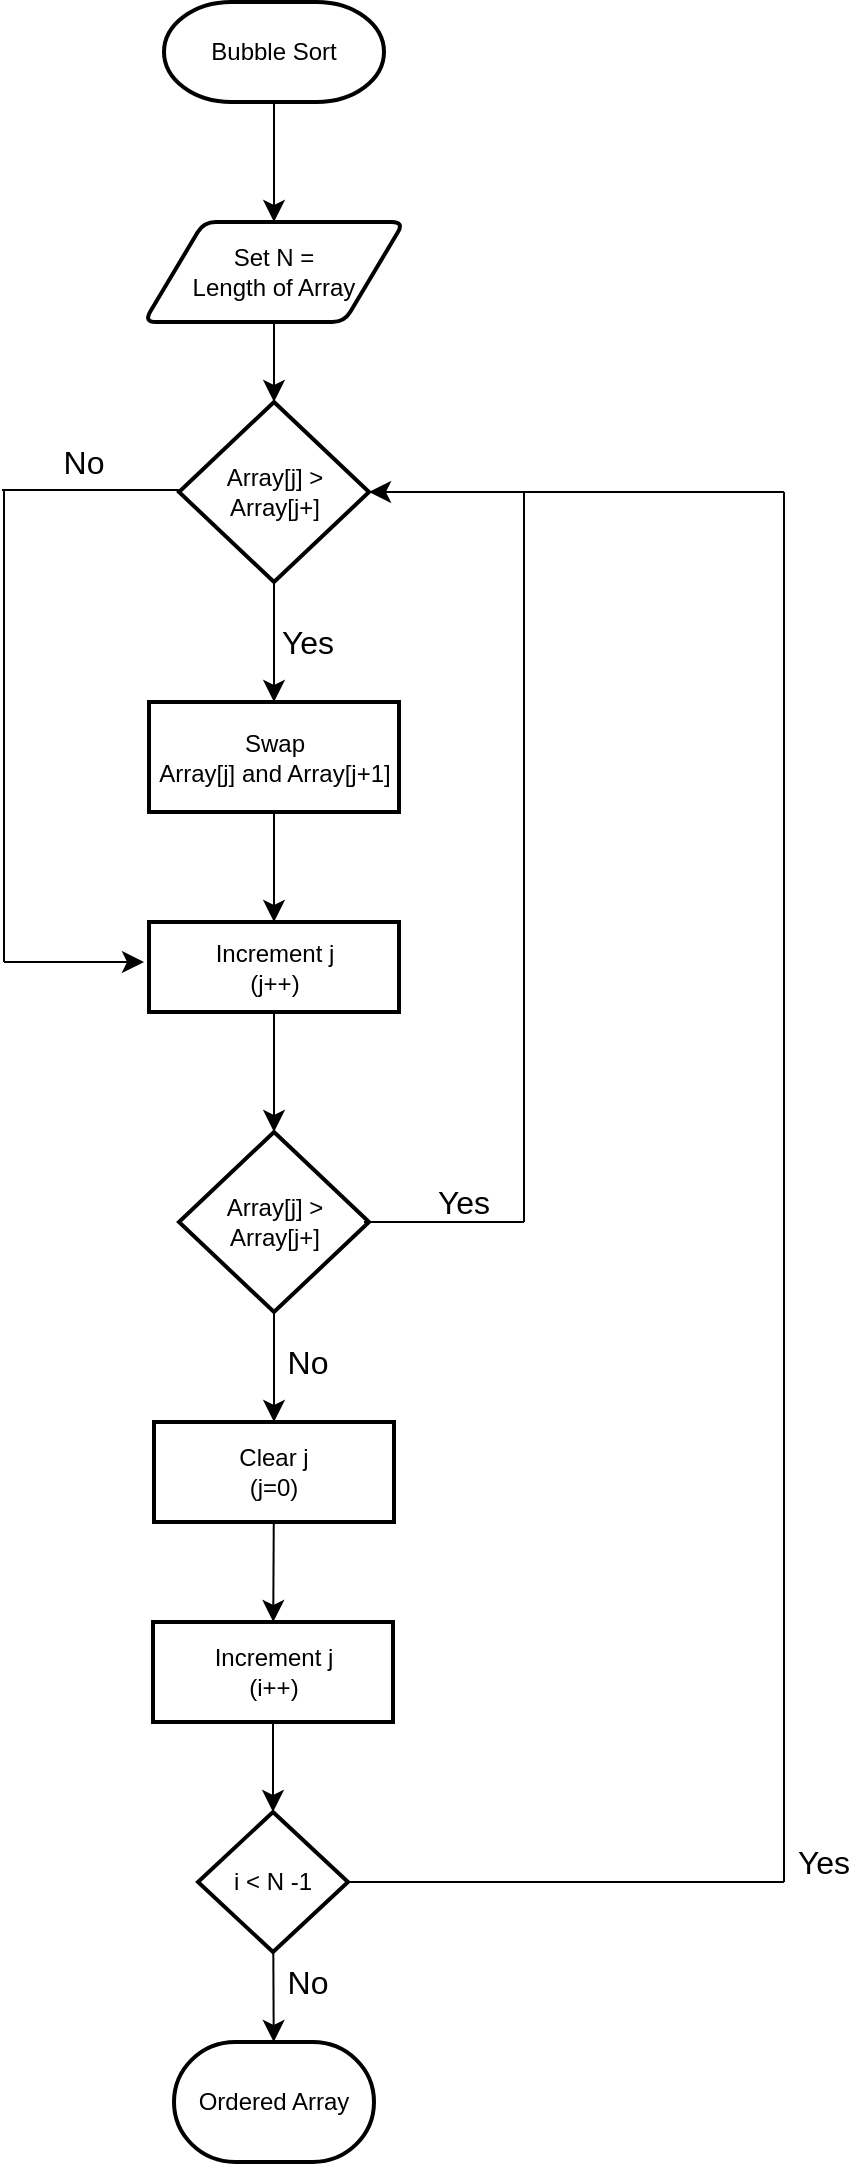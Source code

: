 <mxfile version="28.1.2">
  <diagram id="C5RBs43oDa-KdzZeNtuy" name="Page-1">
    <mxGraphModel dx="788" dy="397" grid="1" gridSize="10" guides="1" tooltips="1" connect="1" arrows="1" fold="1" page="1" pageScale="1" pageWidth="827" pageHeight="1169" math="0" shadow="0">
      <root>
        <mxCell id="WIyWlLk6GJQsqaUBKTNV-0" />
        <mxCell id="WIyWlLk6GJQsqaUBKTNV-1" parent="WIyWlLk6GJQsqaUBKTNV-0" />
        <mxCell id="VLpvEEur3faFHZ67MNwe-2" style="edgeStyle=none;curved=1;rounded=0;orthogonalLoop=1;jettySize=auto;html=1;entryX=0.5;entryY=0;entryDx=0;entryDy=0;fontSize=12;startSize=8;endSize=8;" edge="1" parent="WIyWlLk6GJQsqaUBKTNV-1" source="VLpvEEur3faFHZ67MNwe-0" target="VLpvEEur3faFHZ67MNwe-1">
          <mxGeometry relative="1" as="geometry" />
        </mxCell>
        <mxCell id="VLpvEEur3faFHZ67MNwe-0" value="Bubble Sort" style="strokeWidth=2;html=1;shape=mxgraph.flowchart.terminator;whiteSpace=wrap;" vertex="1" parent="WIyWlLk6GJQsqaUBKTNV-1">
          <mxGeometry x="330" y="40" width="110" height="50" as="geometry" />
        </mxCell>
        <mxCell id="VLpvEEur3faFHZ67MNwe-1" value="Set N =&lt;div&gt;Length of Array&lt;/div&gt;" style="shape=parallelogram;html=1;strokeWidth=2;perimeter=parallelogramPerimeter;whiteSpace=wrap;rounded=1;arcSize=12;size=0.23;" vertex="1" parent="WIyWlLk6GJQsqaUBKTNV-1">
          <mxGeometry x="320" y="150" width="130" height="50" as="geometry" />
        </mxCell>
        <mxCell id="VLpvEEur3faFHZ67MNwe-6" value="" style="edgeStyle=none;curved=1;rounded=0;orthogonalLoop=1;jettySize=auto;html=1;fontSize=12;startSize=8;endSize=8;" edge="1" parent="WIyWlLk6GJQsqaUBKTNV-1" source="VLpvEEur3faFHZ67MNwe-3" target="VLpvEEur3faFHZ67MNwe-5">
          <mxGeometry relative="1" as="geometry" />
        </mxCell>
        <mxCell id="VLpvEEur3faFHZ67MNwe-3" value="Array[j] &amp;gt;&lt;div&gt;Array[j+]&lt;/div&gt;" style="strokeWidth=2;html=1;shape=mxgraph.flowchart.decision;whiteSpace=wrap;" vertex="1" parent="WIyWlLk6GJQsqaUBKTNV-1">
          <mxGeometry x="337.5" y="240" width="95" height="90" as="geometry" />
        </mxCell>
        <mxCell id="VLpvEEur3faFHZ67MNwe-4" style="edgeStyle=none;curved=1;rounded=0;orthogonalLoop=1;jettySize=auto;html=1;exitX=0.5;exitY=1;exitDx=0;exitDy=0;entryX=0.5;entryY=0;entryDx=0;entryDy=0;entryPerimeter=0;fontSize=12;startSize=8;endSize=8;" edge="1" parent="WIyWlLk6GJQsqaUBKTNV-1" source="VLpvEEur3faFHZ67MNwe-1" target="VLpvEEur3faFHZ67MNwe-3">
          <mxGeometry relative="1" as="geometry" />
        </mxCell>
        <mxCell id="VLpvEEur3faFHZ67MNwe-8" value="" style="edgeStyle=none;curved=1;rounded=0;orthogonalLoop=1;jettySize=auto;html=1;fontSize=12;startSize=8;endSize=8;" edge="1" parent="WIyWlLk6GJQsqaUBKTNV-1" source="VLpvEEur3faFHZ67MNwe-5" target="VLpvEEur3faFHZ67MNwe-7">
          <mxGeometry relative="1" as="geometry" />
        </mxCell>
        <mxCell id="VLpvEEur3faFHZ67MNwe-5" value="Swap&lt;div&gt;Array[j] and Array[j+1]&lt;/div&gt;" style="whiteSpace=wrap;html=1;strokeWidth=2;" vertex="1" parent="WIyWlLk6GJQsqaUBKTNV-1">
          <mxGeometry x="322.5" y="390" width="125" height="55" as="geometry" />
        </mxCell>
        <mxCell id="VLpvEEur3faFHZ67MNwe-51" value="" style="edgeStyle=none;curved=1;rounded=0;orthogonalLoop=1;jettySize=auto;html=1;fontSize=12;startSize=8;endSize=8;" edge="1" parent="WIyWlLk6GJQsqaUBKTNV-1" source="VLpvEEur3faFHZ67MNwe-7" target="VLpvEEur3faFHZ67MNwe-9">
          <mxGeometry relative="1" as="geometry" />
        </mxCell>
        <mxCell id="VLpvEEur3faFHZ67MNwe-7" value="Increment j&lt;div&gt;(j++)&lt;/div&gt;" style="whiteSpace=wrap;html=1;strokeWidth=2;" vertex="1" parent="WIyWlLk6GJQsqaUBKTNV-1">
          <mxGeometry x="322.5" y="500" width="125" height="45" as="geometry" />
        </mxCell>
        <mxCell id="VLpvEEur3faFHZ67MNwe-37" value="" style="edgeStyle=none;curved=1;rounded=0;orthogonalLoop=1;jettySize=auto;html=1;fontSize=12;startSize=8;endSize=8;" edge="1" parent="WIyWlLk6GJQsqaUBKTNV-1" source="VLpvEEur3faFHZ67MNwe-9" target="VLpvEEur3faFHZ67MNwe-36">
          <mxGeometry relative="1" as="geometry" />
        </mxCell>
        <mxCell id="VLpvEEur3faFHZ67MNwe-9" value="Array[j] &amp;gt;&lt;div&gt;Array[j+]&lt;/div&gt;" style="strokeWidth=2;html=1;shape=mxgraph.flowchart.decision;whiteSpace=wrap;" vertex="1" parent="WIyWlLk6GJQsqaUBKTNV-1">
          <mxGeometry x="337.5" y="605" width="95" height="90" as="geometry" />
        </mxCell>
        <mxCell id="VLpvEEur3faFHZ67MNwe-27" value="" style="endArrow=none;html=1;rounded=0;fontSize=12;startSize=8;endSize=8;curved=1;" edge="1" parent="WIyWlLk6GJQsqaUBKTNV-1">
          <mxGeometry width="50" height="50" relative="1" as="geometry">
            <mxPoint x="249" y="284" as="sourcePoint" />
            <mxPoint x="339" y="284" as="targetPoint" />
          </mxGeometry>
        </mxCell>
        <mxCell id="VLpvEEur3faFHZ67MNwe-28" value="" style="endArrow=none;html=1;rounded=0;fontSize=12;startSize=8;endSize=8;curved=1;" edge="1" parent="WIyWlLk6GJQsqaUBKTNV-1">
          <mxGeometry width="50" height="50" relative="1" as="geometry">
            <mxPoint x="250" y="520" as="sourcePoint" />
            <mxPoint x="250" y="284" as="targetPoint" />
          </mxGeometry>
        </mxCell>
        <mxCell id="VLpvEEur3faFHZ67MNwe-30" value="" style="endArrow=classic;html=1;rounded=0;fontSize=12;startSize=8;endSize=8;curved=1;" edge="1" parent="WIyWlLk6GJQsqaUBKTNV-1">
          <mxGeometry width="50" height="50" relative="1" as="geometry">
            <mxPoint x="250" y="520" as="sourcePoint" />
            <mxPoint x="320" y="520" as="targetPoint" />
          </mxGeometry>
        </mxCell>
        <mxCell id="VLpvEEur3faFHZ67MNwe-32" value="" style="endArrow=none;html=1;rounded=0;fontSize=12;startSize=8;endSize=8;curved=1;" edge="1" parent="WIyWlLk6GJQsqaUBKTNV-1">
          <mxGeometry width="50" height="50" relative="1" as="geometry">
            <mxPoint x="510" y="650" as="sourcePoint" />
            <mxPoint x="510" y="285" as="targetPoint" />
          </mxGeometry>
        </mxCell>
        <mxCell id="VLpvEEur3faFHZ67MNwe-34" value="" style="endArrow=classic;html=1;rounded=0;fontSize=12;startSize=8;endSize=8;curved=1;entryX=1;entryY=0.5;entryDx=0;entryDy=0;entryPerimeter=0;" edge="1" parent="WIyWlLk6GJQsqaUBKTNV-1" target="VLpvEEur3faFHZ67MNwe-3">
          <mxGeometry width="50" height="50" relative="1" as="geometry">
            <mxPoint x="640" y="285" as="sourcePoint" />
            <mxPoint x="690" y="230" as="targetPoint" />
          </mxGeometry>
        </mxCell>
        <mxCell id="VLpvEEur3faFHZ67MNwe-35" value="" style="endArrow=none;html=1;rounded=0;fontSize=12;startSize=8;endSize=8;curved=1;" edge="1" parent="WIyWlLk6GJQsqaUBKTNV-1">
          <mxGeometry width="50" height="50" relative="1" as="geometry">
            <mxPoint x="430" y="650" as="sourcePoint" />
            <mxPoint x="510" y="650" as="targetPoint" />
          </mxGeometry>
        </mxCell>
        <mxCell id="VLpvEEur3faFHZ67MNwe-39" value="" style="edgeStyle=none;curved=1;rounded=0;orthogonalLoop=1;jettySize=auto;html=1;fontSize=12;startSize=8;endSize=8;" edge="1" parent="WIyWlLk6GJQsqaUBKTNV-1" source="VLpvEEur3faFHZ67MNwe-36" target="VLpvEEur3faFHZ67MNwe-38">
          <mxGeometry relative="1" as="geometry" />
        </mxCell>
        <mxCell id="VLpvEEur3faFHZ67MNwe-36" value="Clear j&lt;div&gt;(j=0)&lt;/div&gt;" style="whiteSpace=wrap;html=1;strokeWidth=2;" vertex="1" parent="WIyWlLk6GJQsqaUBKTNV-1">
          <mxGeometry x="325" y="750" width="120" height="50" as="geometry" />
        </mxCell>
        <mxCell id="VLpvEEur3faFHZ67MNwe-41" value="" style="edgeStyle=none;curved=1;rounded=0;orthogonalLoop=1;jettySize=auto;html=1;fontSize=12;startSize=8;endSize=8;" edge="1" parent="WIyWlLk6GJQsqaUBKTNV-1" source="VLpvEEur3faFHZ67MNwe-38" target="VLpvEEur3faFHZ67MNwe-40">
          <mxGeometry relative="1" as="geometry" />
        </mxCell>
        <mxCell id="VLpvEEur3faFHZ67MNwe-38" value="Increment j&lt;div&gt;(i++)&lt;/div&gt;" style="whiteSpace=wrap;html=1;strokeWidth=2;" vertex="1" parent="WIyWlLk6GJQsqaUBKTNV-1">
          <mxGeometry x="324.5" y="850" width="120" height="50" as="geometry" />
        </mxCell>
        <mxCell id="VLpvEEur3faFHZ67MNwe-45" value="" style="edgeStyle=none;curved=1;rounded=0;orthogonalLoop=1;jettySize=auto;html=1;fontSize=12;startSize=8;endSize=8;" edge="1" parent="WIyWlLk6GJQsqaUBKTNV-1" source="VLpvEEur3faFHZ67MNwe-40" target="VLpvEEur3faFHZ67MNwe-44">
          <mxGeometry relative="1" as="geometry" />
        </mxCell>
        <mxCell id="VLpvEEur3faFHZ67MNwe-40" value="i &amp;lt; N -1" style="rhombus;whiteSpace=wrap;html=1;strokeWidth=2;" vertex="1" parent="WIyWlLk6GJQsqaUBKTNV-1">
          <mxGeometry x="347" y="945" width="75" height="70" as="geometry" />
        </mxCell>
        <mxCell id="VLpvEEur3faFHZ67MNwe-44" value="Ordered Array" style="strokeWidth=2;html=1;shape=mxgraph.flowchart.terminator;whiteSpace=wrap;" vertex="1" parent="WIyWlLk6GJQsqaUBKTNV-1">
          <mxGeometry x="335" y="1060" width="100" height="60" as="geometry" />
        </mxCell>
        <mxCell id="VLpvEEur3faFHZ67MNwe-46" value="" style="endArrow=none;html=1;rounded=0;fontSize=12;startSize=8;endSize=8;curved=1;" edge="1" parent="WIyWlLk6GJQsqaUBKTNV-1">
          <mxGeometry width="50" height="50" relative="1" as="geometry">
            <mxPoint x="421" y="980" as="sourcePoint" />
            <mxPoint x="640" y="980" as="targetPoint" />
          </mxGeometry>
        </mxCell>
        <mxCell id="VLpvEEur3faFHZ67MNwe-47" value="" style="endArrow=none;html=1;rounded=0;fontSize=12;startSize=8;endSize=8;curved=1;" edge="1" parent="WIyWlLk6GJQsqaUBKTNV-1">
          <mxGeometry width="50" height="50" relative="1" as="geometry">
            <mxPoint x="640" y="980" as="sourcePoint" />
            <mxPoint x="640" y="285" as="targetPoint" />
          </mxGeometry>
        </mxCell>
        <mxCell id="VLpvEEur3faFHZ67MNwe-48" value="No" style="text;strokeColor=none;fillColor=none;html=1;align=center;verticalAlign=middle;whiteSpace=wrap;rounded=0;fontSize=16;" vertex="1" parent="WIyWlLk6GJQsqaUBKTNV-1">
          <mxGeometry x="270" y="260" width="40" height="20" as="geometry" />
        </mxCell>
        <mxCell id="VLpvEEur3faFHZ67MNwe-49" value="No" style="text;strokeColor=none;fillColor=none;html=1;align=center;verticalAlign=middle;whiteSpace=wrap;rounded=0;fontSize=16;" vertex="1" parent="WIyWlLk6GJQsqaUBKTNV-1">
          <mxGeometry x="382" y="710" width="40" height="20" as="geometry" />
        </mxCell>
        <mxCell id="VLpvEEur3faFHZ67MNwe-50" value="Yes" style="text;strokeColor=none;fillColor=none;html=1;align=center;verticalAlign=middle;whiteSpace=wrap;rounded=0;fontSize=16;" vertex="1" parent="WIyWlLk6GJQsqaUBKTNV-1">
          <mxGeometry x="382" y="350" width="40" height="20" as="geometry" />
        </mxCell>
        <mxCell id="VLpvEEur3faFHZ67MNwe-52" value="Yes" style="text;strokeColor=none;fillColor=none;html=1;align=center;verticalAlign=middle;whiteSpace=wrap;rounded=0;fontSize=16;" vertex="1" parent="WIyWlLk6GJQsqaUBKTNV-1">
          <mxGeometry x="460" y="630" width="40" height="20" as="geometry" />
        </mxCell>
        <mxCell id="VLpvEEur3faFHZ67MNwe-53" value="No" style="text;strokeColor=none;fillColor=none;html=1;align=center;verticalAlign=middle;whiteSpace=wrap;rounded=0;fontSize=16;" vertex="1" parent="WIyWlLk6GJQsqaUBKTNV-1">
          <mxGeometry x="382" y="1020" width="40" height="20" as="geometry" />
        </mxCell>
        <mxCell id="VLpvEEur3faFHZ67MNwe-54" value="Yes" style="text;strokeColor=none;fillColor=none;html=1;align=center;verticalAlign=middle;whiteSpace=wrap;rounded=0;fontSize=16;" vertex="1" parent="WIyWlLk6GJQsqaUBKTNV-1">
          <mxGeometry x="640" y="960" width="40" height="20" as="geometry" />
        </mxCell>
      </root>
    </mxGraphModel>
  </diagram>
</mxfile>
